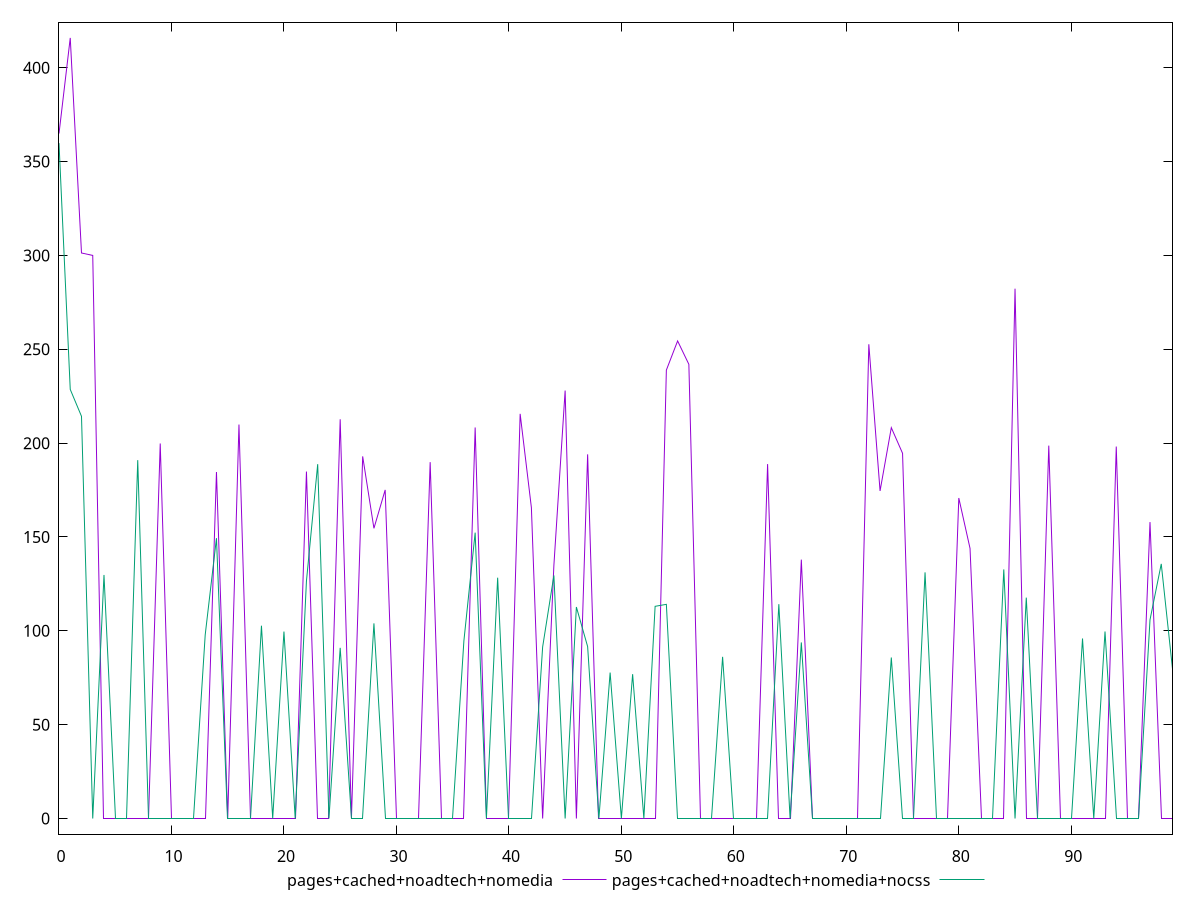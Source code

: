 reset

$pagesCachedNoadtechNomedia <<EOF
0 364.956
1 415.898
2 301.31
3 300
4 0
5 0
6 0
7 0
8 0
9 199.80400037765503
10 0
11 0
12 0
13 0
14 184.6139998435974
15 0
16 209.8919997215271
17 0
18 0
19 0
20 0
21 0
22 184.86800003051758
23 0
24 0
25 212.7220001220703
26 0
27 192.9390001296997
28 154.61100006103516
29 175.08600044250488
30 0
31 0
32 0
33 189.88100004196167
34 0
35 0
36 0
37 208.3470001220703
38 0
39 0
40 0
41 215.60300016403198
42 165.63100004196167
43 0
44 134.88499975204468
45 228.02299976348877
46 0
47 194.02399969100952
48 0
49 0
50 0
51 0
52 0
53 0
54 238.9099998474121
55 254.44199991226196
56 241.98999977111816
57 0
58 0
59 0
60 0
61 0
62 0
63 188.8230004310608
64 0
65 0
66 137.94799995422363
67 0
68 0
69 0
70 0
71 0
72 252.67799997329712
73 174.5339994430542
74 208.23499965667725
75 194.57999992370605
76 0
77 0
78 0
79 0
80 170.7630000114441
81 143.9020004272461
82 0
83 0
84 0
85 282.29699993133545
86 0
87 0
88 198.66899967193604
89 0
90 0
91 0
92 0
93 0
94 198.19299983978271
95 0
96 0
97 157.9370002746582
98 0
99 0
EOF

$pagesCachedNoadtechNomediaNocss <<EOF
0 359.872
1 228.61100006103516
2 214.28300046920776
3 0
4 129.7530002593994
5 0
6 0
7 190.92300033569336
8 0
9 0
10 0
11 0
12 0
13 97.91000032424927
14 149.35599994659424
15 0
16 0
17 0
18 102.72900009155273
19 0
20 99.62399959564209
21 0
22 126.51999950408936
23 188.78600025177002
24 0
25 90.9379997253418
26 0
27 0
28 103.9670000076294
29 0
30 0
31 0
32 0
33 0
34 0
35 0
36 94.72699975967407
37 152.31799983978271
38 0
39 128.3090000152588
40 0
41 0
42 0
43 91.41200017929077
44 129.51900005340576
45 0
46 112.6870002746582
47 91.60500049591064
48 0
49 77.75399971008301
50 0
51 76.91099977493286
52 0
53 113.05800008773804
54 114.10699987411499
55 0
56 0
57 0
58 0
59 86.15799951553345
60 0
61 0
62 0
63 0
64 114.19000053405762
65 0
66 93.80700063705444
67 0
68 0
69 0
70 0
71 0
72 0
73 0
74 85.78499984741211
75 0
76 0
77 131.16000032424927
78 0
79 0
80 0
81 0
82 0
83 0
84 132.69900035858154
85 0
86 117.69299983978271
87 0
88 0
89 0
90 0
91 95.91400003433228
92 0
93 99.63199996948242
94 0
95 0
96 0
97 105.8600001335144
98 135.66799974441528
99 79.70300006866455
EOF

set key outside below
set xrange [0:99]
set yrange [-8.317960000000001:424.21596000000005]
set trange [-8.317960000000001:424.21596000000005]
set terminal svg size 640, 520 enhanced background rgb 'white'
set output "report_00017_2021-02-10T15-08-03.406Z/uses-rel-preconnect/comparison/line/3_vs_4.svg"

plot $pagesCachedNoadtechNomedia title "pages+cached+noadtech+nomedia" with line, \
     $pagesCachedNoadtechNomediaNocss title "pages+cached+noadtech+nomedia+nocss" with line

reset
